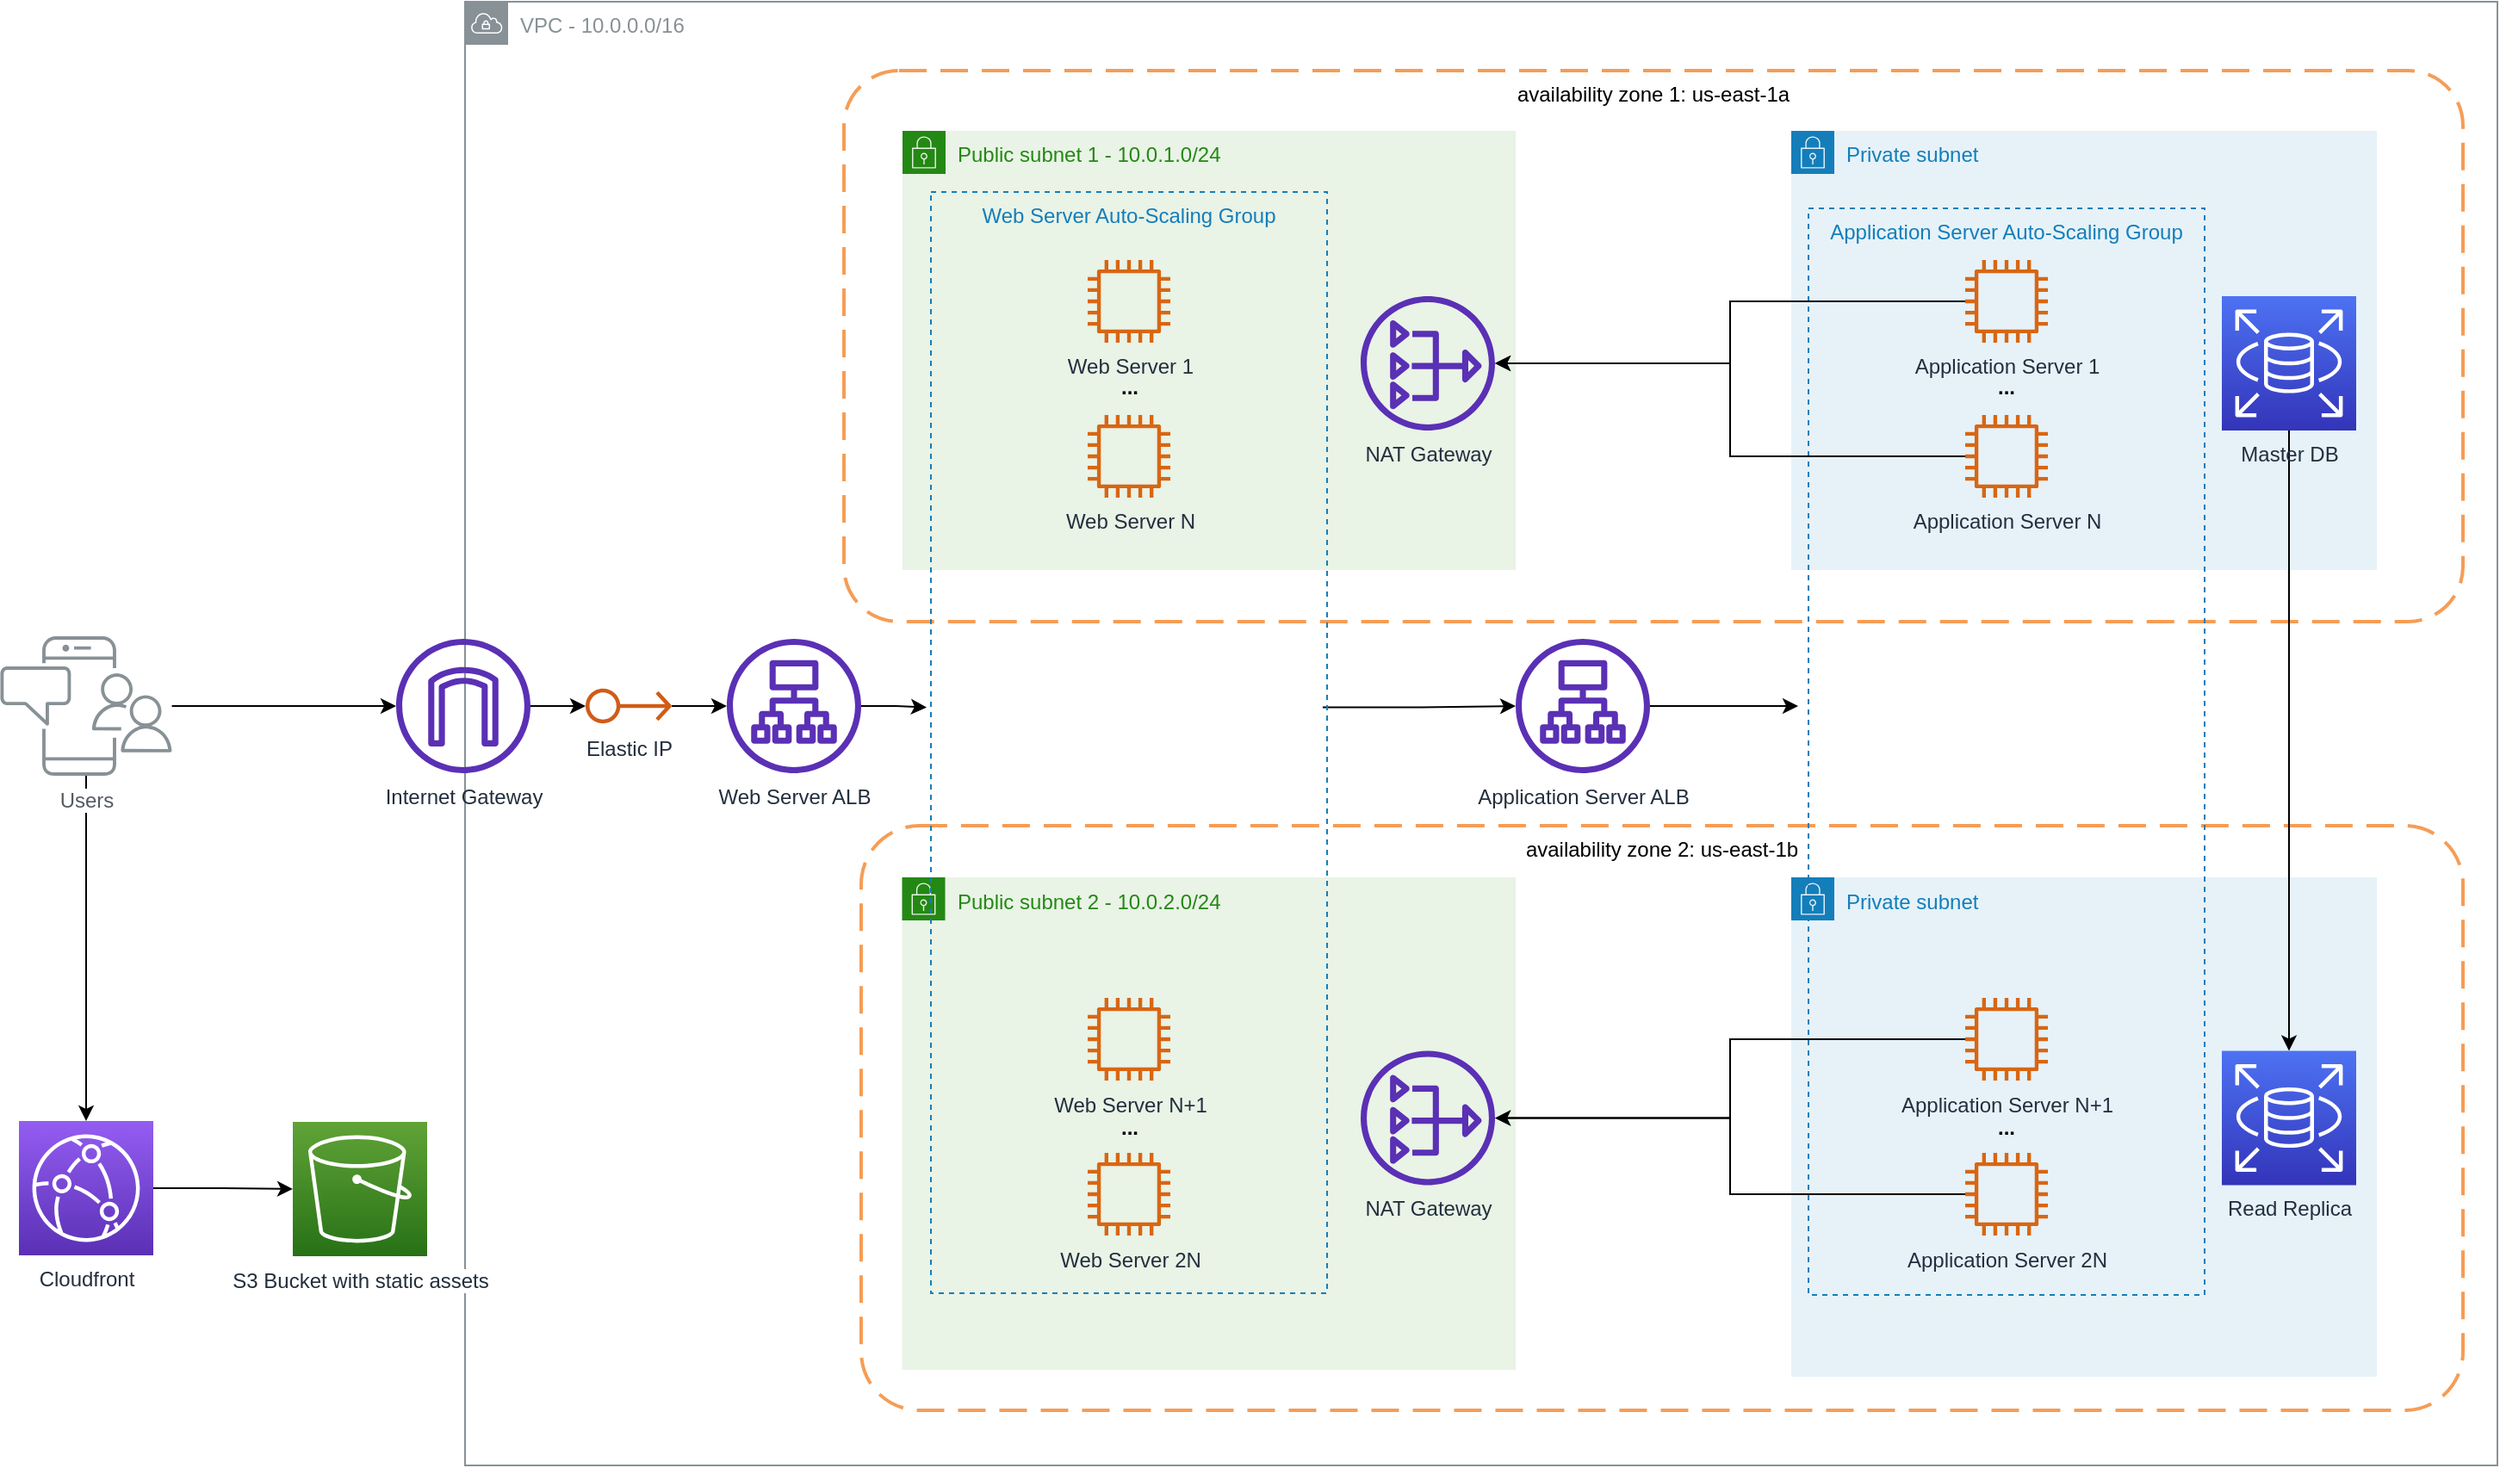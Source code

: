 <mxfile version="14.6.13" type="device"><diagram id="Ht1M8jgEwFfnCIfOTk4-" name="Page-1"><mxGraphModel dx="1422" dy="-5" grid="1" gridSize="10" guides="1" tooltips="1" connect="1" arrows="1" fold="1" page="1" pageScale="1" pageWidth="1169" pageHeight="827" math="0" shadow="0"><root><mxCell id="0"/><mxCell id="1" parent="0"/><mxCell id="Spe8MPkV_ZE-_Lb3y6vU-1" value="VPC - 10.0.0.0/16" style="outlineConnect=0;gradientColor=none;html=1;whiteSpace=wrap;fontSize=12;fontStyle=0;shape=mxgraph.aws4.group;grIcon=mxgraph.aws4.group_vpc;strokeColor=#879196;fillColor=none;verticalAlign=top;align=left;spacingLeft=30;fontColor=#879196;dashed=0;" parent="1" vertex="1"><mxGeometry x="330" y="860" width="1180" height="850" as="geometry"/></mxCell><mxCell id="Spe8MPkV_ZE-_Lb3y6vU-41" style="edgeStyle=orthogonalEdgeStyle;rounded=0;orthogonalLoop=1;jettySize=auto;html=1;entryX=0.5;entryY=0;entryDx=0;entryDy=0;entryPerimeter=0;" parent="1" source="Spe8MPkV_ZE-_Lb3y6vU-2" target="Spe8MPkV_ZE-_Lb3y6vU-13" edge="1"><mxGeometry relative="1" as="geometry"/></mxCell><mxCell id="Spe8MPkV_ZE-_Lb3y6vU-44" style="edgeStyle=orthogonalEdgeStyle;rounded=0;orthogonalLoop=1;jettySize=auto;html=1;" parent="1" source="Spe8MPkV_ZE-_Lb3y6vU-2" target="Spe8MPkV_ZE-_Lb3y6vU-17" edge="1"><mxGeometry relative="1" as="geometry"/></mxCell><mxCell id="Spe8MPkV_ZE-_Lb3y6vU-2" value="Users" style="outlineConnect=0;gradientColor=none;fontColor=#545B64;strokeColor=none;fillColor=#879196;dashed=0;verticalLabelPosition=bottom;verticalAlign=top;align=center;html=1;fontSize=12;fontStyle=0;aspect=fixed;shape=mxgraph.aws4.illustration_notification;pointerEvents=1;labelBackgroundColor=#ffffff;" parent="1" vertex="1"><mxGeometry x="60" y="1228.5" width="100" height="81" as="geometry"/></mxCell><mxCell id="Spe8MPkV_ZE-_Lb3y6vU-5" value="availability zone 1: us-east-1a" style="rounded=1;arcSize=10;dashed=1;strokeColor=#F59D56;fillColor=none;gradientColor=none;dashPattern=8 4;strokeWidth=2;verticalAlign=top;" parent="1" vertex="1"><mxGeometry x="550" y="900" width="940" height="320" as="geometry"/></mxCell><mxCell id="Spe8MPkV_ZE-_Lb3y6vU-6" value="availability zone 2: us-east-1b" style="rounded=1;arcSize=10;dashed=1;strokeColor=#F59D56;fillColor=none;gradientColor=none;dashPattern=8 4;strokeWidth=2;verticalAlign=top;" parent="1" vertex="1"><mxGeometry x="560" y="1338.5" width="930" height="339.5" as="geometry"/></mxCell><mxCell id="Spe8MPkV_ZE-_Lb3y6vU-7" value="Public subnet 1 - 10.0.1.0/24" style="points=[[0,0],[0.25,0],[0.5,0],[0.75,0],[1,0],[1,0.25],[1,0.5],[1,0.75],[1,1],[0.75,1],[0.5,1],[0.25,1],[0,1],[0,0.75],[0,0.5],[0,0.25]];outlineConnect=0;gradientColor=none;html=1;whiteSpace=wrap;fontSize=12;fontStyle=0;shape=mxgraph.aws4.group;grIcon=mxgraph.aws4.group_security_group;grStroke=0;strokeColor=#248814;fillColor=#E9F3E6;verticalAlign=top;align=left;spacingLeft=30;fontColor=#248814;dashed=0;" parent="1" vertex="1"><mxGeometry x="584" y="935" width="356" height="255" as="geometry"/></mxCell><mxCell id="Spe8MPkV_ZE-_Lb3y6vU-8" value="Public subnet 2 - 10.0.2.0/24" style="points=[[0,0],[0.25,0],[0.5,0],[0.75,0],[1,0],[1,0.25],[1,0.5],[1,0.75],[1,1],[0.75,1],[0.5,1],[0.25,1],[0,1],[0,0.75],[0,0.5],[0,0.25]];outlineConnect=0;gradientColor=none;html=1;whiteSpace=wrap;fontSize=12;fontStyle=0;shape=mxgraph.aws4.group;grIcon=mxgraph.aws4.group_security_group;grStroke=0;strokeColor=#248814;fillColor=#E9F3E6;verticalAlign=top;align=left;spacingLeft=30;fontColor=#248814;dashed=0;" parent="1" vertex="1"><mxGeometry x="583.75" y="1368.5" width="356.25" height="286" as="geometry"/></mxCell><mxCell id="Spe8MPkV_ZE-_Lb3y6vU-9" value="Private subnet" style="points=[[0,0],[0.25,0],[0.5,0],[0.75,0],[1,0],[1,0.25],[1,0.5],[1,0.75],[1,1],[0.75,1],[0.5,1],[0.25,1],[0,1],[0,0.75],[0,0.5],[0,0.25]];outlineConnect=0;gradientColor=none;html=1;whiteSpace=wrap;fontSize=12;fontStyle=0;shape=mxgraph.aws4.group;grIcon=mxgraph.aws4.group_security_group;grStroke=0;strokeColor=#147EBA;fillColor=#E6F2F8;verticalAlign=top;align=left;spacingLeft=30;fontColor=#147EBA;dashed=0;" parent="1" vertex="1"><mxGeometry x="1100" y="935" width="340" height="255" as="geometry"/></mxCell><mxCell id="Spe8MPkV_ZE-_Lb3y6vU-10" value="Private subnet" style="points=[[0,0],[0.25,0],[0.5,0],[0.75,0],[1,0],[1,0.25],[1,0.5],[1,0.75],[1,1],[0.75,1],[0.5,1],[0.25,1],[0,1],[0,0.75],[0,0.5],[0,0.25]];outlineConnect=0;gradientColor=none;html=1;whiteSpace=wrap;fontSize=12;fontStyle=0;shape=mxgraph.aws4.group;grIcon=mxgraph.aws4.group_security_group;grStroke=0;strokeColor=#147EBA;fillColor=#E6F2F8;verticalAlign=top;align=left;spacingLeft=30;fontColor=#147EBA;dashed=0;" parent="1" vertex="1"><mxGeometry x="1100" y="1368.5" width="340" height="290" as="geometry"/></mxCell><mxCell id="Spe8MPkV_ZE-_Lb3y6vU-11" value="NAT Gateway" style="outlineConnect=0;fontColor=#232F3E;gradientColor=none;fillColor=#5A30B5;strokeColor=none;dashed=0;verticalLabelPosition=bottom;verticalAlign=top;align=center;html=1;fontSize=12;fontStyle=0;aspect=fixed;pointerEvents=1;shape=mxgraph.aws4.nat_gateway;" parent="1" vertex="1"><mxGeometry x="850" y="1031" width="78" height="78" as="geometry"/></mxCell><mxCell id="Spe8MPkV_ZE-_Lb3y6vU-12" value="NAT Gateway" style="outlineConnect=0;fontColor=#232F3E;gradientColor=none;fillColor=#5A30B5;strokeColor=none;dashed=0;verticalLabelPosition=bottom;verticalAlign=top;align=center;html=1;fontSize=12;fontStyle=0;aspect=fixed;pointerEvents=1;shape=mxgraph.aws4.nat_gateway;" parent="1" vertex="1"><mxGeometry x="850" y="1469.25" width="78" height="78" as="geometry"/></mxCell><mxCell id="Spe8MPkV_ZE-_Lb3y6vU-43" style="edgeStyle=orthogonalEdgeStyle;rounded=0;orthogonalLoop=1;jettySize=auto;html=1;exitX=1;exitY=0.5;exitDx=0;exitDy=0;exitPerimeter=0;" parent="1" source="Spe8MPkV_ZE-_Lb3y6vU-13" target="Spe8MPkV_ZE-_Lb3y6vU-18" edge="1"><mxGeometry relative="1" as="geometry"/></mxCell><mxCell id="Spe8MPkV_ZE-_Lb3y6vU-13" value="Cloudfront" style="points=[[0,0,0],[0.25,0,0],[0.5,0,0],[0.75,0,0],[1,0,0],[0,1,0],[0.25,1,0],[0.5,1,0],[0.75,1,0],[1,1,0],[0,0.25,0],[0,0.5,0],[0,0.75,0],[1,0.25,0],[1,0.5,0],[1,0.75,0]];outlineConnect=0;fontColor=#232F3E;gradientColor=#945DF2;gradientDirection=north;fillColor=#5A30B5;strokeColor=#ffffff;dashed=0;verticalLabelPosition=bottom;verticalAlign=top;align=center;html=1;fontSize=12;fontStyle=0;aspect=fixed;shape=mxgraph.aws4.resourceIcon;resIcon=mxgraph.aws4.cloudfront;" parent="1" vertex="1"><mxGeometry x="71" y="1510" width="78" height="78" as="geometry"/></mxCell><mxCell id="Spe8MPkV_ZE-_Lb3y6vU-46" style="edgeStyle=orthogonalEdgeStyle;rounded=0;orthogonalLoop=1;jettySize=auto;html=1;entryX=-0.011;entryY=0.468;entryDx=0;entryDy=0;entryPerimeter=0;" parent="1" source="Spe8MPkV_ZE-_Lb3y6vU-16" target="Spe8MPkV_ZE-_Lb3y6vU-30" edge="1"><mxGeometry relative="1" as="geometry"/></mxCell><mxCell id="Spe8MPkV_ZE-_Lb3y6vU-16" value="Web Server ALB" style="outlineConnect=0;fontColor=#232F3E;gradientColor=none;fillColor=#5A30B5;strokeColor=none;dashed=0;verticalLabelPosition=bottom;verticalAlign=top;align=center;html=1;fontSize=12;fontStyle=0;aspect=fixed;pointerEvents=1;shape=mxgraph.aws4.application_load_balancer;" parent="1" vertex="1"><mxGeometry x="482" y="1230" width="78" height="78" as="geometry"/></mxCell><mxCell id="lLW7sKRe21eJ4Di5LWbL-2" style="edgeStyle=orthogonalEdgeStyle;rounded=0;orthogonalLoop=1;jettySize=auto;html=1;" edge="1" parent="1" source="Spe8MPkV_ZE-_Lb3y6vU-17" target="lLW7sKRe21eJ4Di5LWbL-1"><mxGeometry relative="1" as="geometry"/></mxCell><mxCell id="Spe8MPkV_ZE-_Lb3y6vU-17" value="Internet Gateway" style="outlineConnect=0;fontColor=#232F3E;gradientColor=none;fillColor=#5A30B5;strokeColor=none;dashed=0;verticalLabelPosition=bottom;verticalAlign=top;align=center;html=1;fontSize=12;fontStyle=0;aspect=fixed;pointerEvents=1;shape=mxgraph.aws4.internet_gateway;" parent="1" vertex="1"><mxGeometry x="290" y="1230" width="78" height="78" as="geometry"/></mxCell><mxCell id="Spe8MPkV_ZE-_Lb3y6vU-18" value="S3 Bucket with static assets" style="outlineConnect=0;fontColor=#232F3E;gradientColor=#60A337;gradientDirection=north;fillColor=#277116;strokeColor=#ffffff;dashed=0;verticalLabelPosition=bottom;verticalAlign=top;align=center;html=1;fontSize=12;fontStyle=0;aspect=fixed;shape=mxgraph.aws4.resourceIcon;resIcon=mxgraph.aws4.s3;labelBackgroundColor=#ffffff;" parent="1" vertex="1"><mxGeometry x="230.0" y="1510.5" width="78" height="78" as="geometry"/></mxCell><mxCell id="Spe8MPkV_ZE-_Lb3y6vU-52" style="edgeStyle=orthogonalEdgeStyle;rounded=0;orthogonalLoop=1;jettySize=auto;html=1;" parent="1" source="Spe8MPkV_ZE-_Lb3y6vU-28" target="Spe8MPkV_ZE-_Lb3y6vU-29" edge="1"><mxGeometry relative="1" as="geometry"/></mxCell><mxCell id="Spe8MPkV_ZE-_Lb3y6vU-28" value="Master DB" style="points=[[0,0,0],[0.25,0,0],[0.5,0,0],[0.75,0,0],[1,0,0],[0,1,0],[0.25,1,0],[0.5,1,0],[0.75,1,0],[1,1,0],[0,0.25,0],[0,0.5,0],[0,0.75,0],[1,0.25,0],[1,0.5,0],[1,0.75,0]];outlineConnect=0;fontColor=#232F3E;gradientColor=#4D72F3;gradientDirection=north;fillColor=#3334B9;strokeColor=#ffffff;dashed=0;verticalLabelPosition=bottom;verticalAlign=top;align=center;html=1;fontSize=12;fontStyle=0;aspect=fixed;shape=mxgraph.aws4.resourceIcon;resIcon=mxgraph.aws4.rds;" parent="1" vertex="1"><mxGeometry x="1350" y="1031" width="78" height="78" as="geometry"/></mxCell><mxCell id="Spe8MPkV_ZE-_Lb3y6vU-29" value="Read Replica" style="points=[[0,0,0],[0.25,0,0],[0.5,0,0],[0.75,0,0],[1,0,0],[0,1,0],[0.25,1,0],[0.5,1,0],[0.75,1,0],[1,1,0],[0,0.25,0],[0,0.5,0],[0,0.75,0],[1,0.25,0],[1,0.5,0],[1,0.75,0]];outlineConnect=0;fontColor=#232F3E;gradientColor=#4D72F3;gradientDirection=north;fillColor=#3334B9;strokeColor=#ffffff;dashed=0;verticalLabelPosition=bottom;verticalAlign=top;align=center;html=1;fontSize=12;fontStyle=0;aspect=fixed;shape=mxgraph.aws4.resourceIcon;resIcon=mxgraph.aws4.rds;" parent="1" vertex="1"><mxGeometry x="1350" y="1469.25" width="78" height="78" as="geometry"/></mxCell><mxCell id="Spe8MPkV_ZE-_Lb3y6vU-48" style="edgeStyle=orthogonalEdgeStyle;rounded=0;orthogonalLoop=1;jettySize=auto;html=1;exitX=0.989;exitY=0.468;exitDx=0;exitDy=0;exitPerimeter=0;" parent="1" source="Spe8MPkV_ZE-_Lb3y6vU-30" target="Spe8MPkV_ZE-_Lb3y6vU-40" edge="1"><mxGeometry relative="1" as="geometry"/></mxCell><mxCell id="Spe8MPkV_ZE-_Lb3y6vU-30" value="Web Server Auto-Scaling Group" style="fillColor=none;strokeColor=#147EBA;dashed=1;verticalAlign=top;fontStyle=0;fontColor=#147EBA;" parent="1" vertex="1"><mxGeometry x="600.5" y="970.5" width="230" height="639.5" as="geometry"/></mxCell><mxCell id="Spe8MPkV_ZE-_Lb3y6vU-31" value="Web Server 1" style="outlineConnect=0;fontColor=#232F3E;gradientColor=none;fillColor=#D86613;strokeColor=none;dashed=0;verticalLabelPosition=bottom;verticalAlign=top;align=center;html=1;fontSize=12;fontStyle=0;aspect=fixed;pointerEvents=1;shape=mxgraph.aws4.instance2;" parent="1" vertex="1"><mxGeometry x="691.5" y="1010" width="48" height="48" as="geometry"/></mxCell><mxCell id="Spe8MPkV_ZE-_Lb3y6vU-32" value="Web Server N" style="outlineConnect=0;fontColor=#232F3E;gradientColor=none;fillColor=#D86613;strokeColor=none;dashed=0;verticalLabelPosition=bottom;verticalAlign=top;align=center;html=1;fontSize=12;fontStyle=0;aspect=fixed;pointerEvents=1;shape=mxgraph.aws4.instance2;" parent="1" vertex="1"><mxGeometry x="691.5" y="1100" width="48" height="48" as="geometry"/></mxCell><mxCell id="Spe8MPkV_ZE-_Lb3y6vU-33" value="Web Server N+1" style="outlineConnect=0;fontColor=#232F3E;gradientColor=none;fillColor=#D86613;strokeColor=none;dashed=0;verticalLabelPosition=bottom;verticalAlign=top;align=center;html=1;fontSize=12;fontStyle=0;aspect=fixed;pointerEvents=1;shape=mxgraph.aws4.instance2;" parent="1" vertex="1"><mxGeometry x="691.5" y="1438.5" width="48" height="48" as="geometry"/></mxCell><mxCell id="Spe8MPkV_ZE-_Lb3y6vU-34" value="Web Server 2N" style="outlineConnect=0;fontColor=#232F3E;gradientColor=none;fillColor=#D86613;strokeColor=none;dashed=0;verticalLabelPosition=bottom;verticalAlign=top;align=center;html=1;fontSize=12;fontStyle=0;aspect=fixed;pointerEvents=1;shape=mxgraph.aws4.instance2;" parent="1" vertex="1"><mxGeometry x="691.5" y="1528.5" width="48" height="48" as="geometry"/></mxCell><mxCell id="Spe8MPkV_ZE-_Lb3y6vU-35" value="Application Server Auto-Scaling Group" style="fillColor=none;strokeColor=#147EBA;dashed=1;verticalAlign=top;fontStyle=0;fontColor=#147EBA;" parent="1" vertex="1"><mxGeometry x="1110" y="980" width="230" height="631" as="geometry"/></mxCell><mxCell id="Spe8MPkV_ZE-_Lb3y6vU-54" style="edgeStyle=orthogonalEdgeStyle;rounded=0;orthogonalLoop=1;jettySize=auto;html=1;" parent="1" source="Spe8MPkV_ZE-_Lb3y6vU-36" target="Spe8MPkV_ZE-_Lb3y6vU-11" edge="1"><mxGeometry relative="1" as="geometry"/></mxCell><mxCell id="Spe8MPkV_ZE-_Lb3y6vU-36" value="Application Server 1" style="outlineConnect=0;fontColor=#232F3E;gradientColor=none;fillColor=#D86613;strokeColor=none;dashed=0;verticalLabelPosition=bottom;verticalAlign=top;align=center;html=1;fontSize=12;fontStyle=0;aspect=fixed;pointerEvents=1;shape=mxgraph.aws4.instance2;" parent="1" vertex="1"><mxGeometry x="1201" y="1010" width="48" height="48" as="geometry"/></mxCell><mxCell id="Spe8MPkV_ZE-_Lb3y6vU-55" style="edgeStyle=orthogonalEdgeStyle;rounded=0;orthogonalLoop=1;jettySize=auto;html=1;" parent="1" source="Spe8MPkV_ZE-_Lb3y6vU-37" target="Spe8MPkV_ZE-_Lb3y6vU-11" edge="1"><mxGeometry relative="1" as="geometry"/></mxCell><mxCell id="Spe8MPkV_ZE-_Lb3y6vU-37" value="Application Server N" style="outlineConnect=0;fontColor=#232F3E;gradientColor=none;fillColor=#D86613;strokeColor=none;dashed=0;verticalLabelPosition=bottom;verticalAlign=top;align=center;html=1;fontSize=12;fontStyle=0;aspect=fixed;pointerEvents=1;shape=mxgraph.aws4.instance2;" parent="1" vertex="1"><mxGeometry x="1201" y="1100" width="48" height="48" as="geometry"/></mxCell><mxCell id="Spe8MPkV_ZE-_Lb3y6vU-56" style="edgeStyle=orthogonalEdgeStyle;rounded=0;orthogonalLoop=1;jettySize=auto;html=1;" parent="1" source="Spe8MPkV_ZE-_Lb3y6vU-38" target="Spe8MPkV_ZE-_Lb3y6vU-12" edge="1"><mxGeometry relative="1" as="geometry"/></mxCell><mxCell id="Spe8MPkV_ZE-_Lb3y6vU-38" value="Application Server N+1" style="outlineConnect=0;fontColor=#232F3E;gradientColor=none;fillColor=#D86613;strokeColor=none;dashed=0;verticalLabelPosition=bottom;verticalAlign=top;align=center;html=1;fontSize=12;fontStyle=0;aspect=fixed;pointerEvents=1;shape=mxgraph.aws4.instance2;" parent="1" vertex="1"><mxGeometry x="1201" y="1438.5" width="48" height="48" as="geometry"/></mxCell><mxCell id="Spe8MPkV_ZE-_Lb3y6vU-57" style="edgeStyle=orthogonalEdgeStyle;rounded=0;orthogonalLoop=1;jettySize=auto;html=1;" parent="1" source="Spe8MPkV_ZE-_Lb3y6vU-39" target="Spe8MPkV_ZE-_Lb3y6vU-12" edge="1"><mxGeometry relative="1" as="geometry"/></mxCell><mxCell id="Spe8MPkV_ZE-_Lb3y6vU-39" value="Application Server 2N" style="outlineConnect=0;fontColor=#232F3E;gradientColor=none;fillColor=#D86613;strokeColor=none;dashed=0;verticalLabelPosition=bottom;verticalAlign=top;align=center;html=1;fontSize=12;fontStyle=0;aspect=fixed;pointerEvents=1;shape=mxgraph.aws4.instance2;" parent="1" vertex="1"><mxGeometry x="1201" y="1528.5" width="48" height="48" as="geometry"/></mxCell><mxCell id="Spe8MPkV_ZE-_Lb3y6vU-47" style="edgeStyle=orthogonalEdgeStyle;rounded=0;orthogonalLoop=1;jettySize=auto;html=1;entryX=-0.026;entryY=0.458;entryDx=0;entryDy=0;entryPerimeter=0;" parent="1" source="Spe8MPkV_ZE-_Lb3y6vU-40" target="Spe8MPkV_ZE-_Lb3y6vU-35" edge="1"><mxGeometry relative="1" as="geometry"/></mxCell><mxCell id="Spe8MPkV_ZE-_Lb3y6vU-40" value="Application Server ALB" style="outlineConnect=0;fontColor=#232F3E;gradientColor=none;fillColor=#5A30B5;strokeColor=none;dashed=0;verticalLabelPosition=bottom;verticalAlign=top;align=center;html=1;fontSize=12;fontStyle=0;aspect=fixed;pointerEvents=1;shape=mxgraph.aws4.application_load_balancer;" parent="1" vertex="1"><mxGeometry x="940" y="1230" width="78" height="78" as="geometry"/></mxCell><mxCell id="H5Ux5PG8MvreulfY8rY3-1" value="..." style="text;html=1;strokeColor=none;fillColor=none;align=center;verticalAlign=middle;whiteSpace=wrap;rounded=0;fontStyle=1" parent="1" vertex="1"><mxGeometry x="695.5" y="1074" width="40" height="20" as="geometry"/></mxCell><mxCell id="H5Ux5PG8MvreulfY8rY3-2" value="..." style="text;html=1;strokeColor=none;fillColor=none;align=center;verticalAlign=middle;whiteSpace=wrap;rounded=0;fontStyle=1" parent="1" vertex="1"><mxGeometry x="695.5" y="1503.5" width="40" height="20" as="geometry"/></mxCell><mxCell id="H5Ux5PG8MvreulfY8rY3-3" value="..." style="text;html=1;strokeColor=none;fillColor=none;align=center;verticalAlign=middle;whiteSpace=wrap;rounded=0;fontStyle=1" parent="1" vertex="1"><mxGeometry x="1205" y="1074" width="40" height="20" as="geometry"/></mxCell><mxCell id="H5Ux5PG8MvreulfY8rY3-4" value="..." style="text;html=1;strokeColor=none;fillColor=none;align=center;verticalAlign=middle;whiteSpace=wrap;rounded=0;fontStyle=1" parent="1" vertex="1"><mxGeometry x="1205" y="1503.5" width="40" height="20" as="geometry"/></mxCell><mxCell id="lLW7sKRe21eJ4Di5LWbL-3" style="edgeStyle=orthogonalEdgeStyle;rounded=0;orthogonalLoop=1;jettySize=auto;html=1;" edge="1" parent="1" source="lLW7sKRe21eJ4Di5LWbL-1" target="Spe8MPkV_ZE-_Lb3y6vU-16"><mxGeometry relative="1" as="geometry"/></mxCell><mxCell id="lLW7sKRe21eJ4Di5LWbL-1" value="Elastic IP" style="outlineConnect=0;fontColor=#232F3E;gradientColor=none;fillColor=#D05C17;strokeColor=none;dashed=0;verticalLabelPosition=bottom;verticalAlign=top;align=center;html=1;fontSize=12;fontStyle=0;aspect=fixed;pointerEvents=1;shape=mxgraph.aws4.elastic_ip_address;" vertex="1" parent="1"><mxGeometry x="400" y="1258.42" width="50" height="21.15" as="geometry"/></mxCell></root></mxGraphModel></diagram></mxfile>